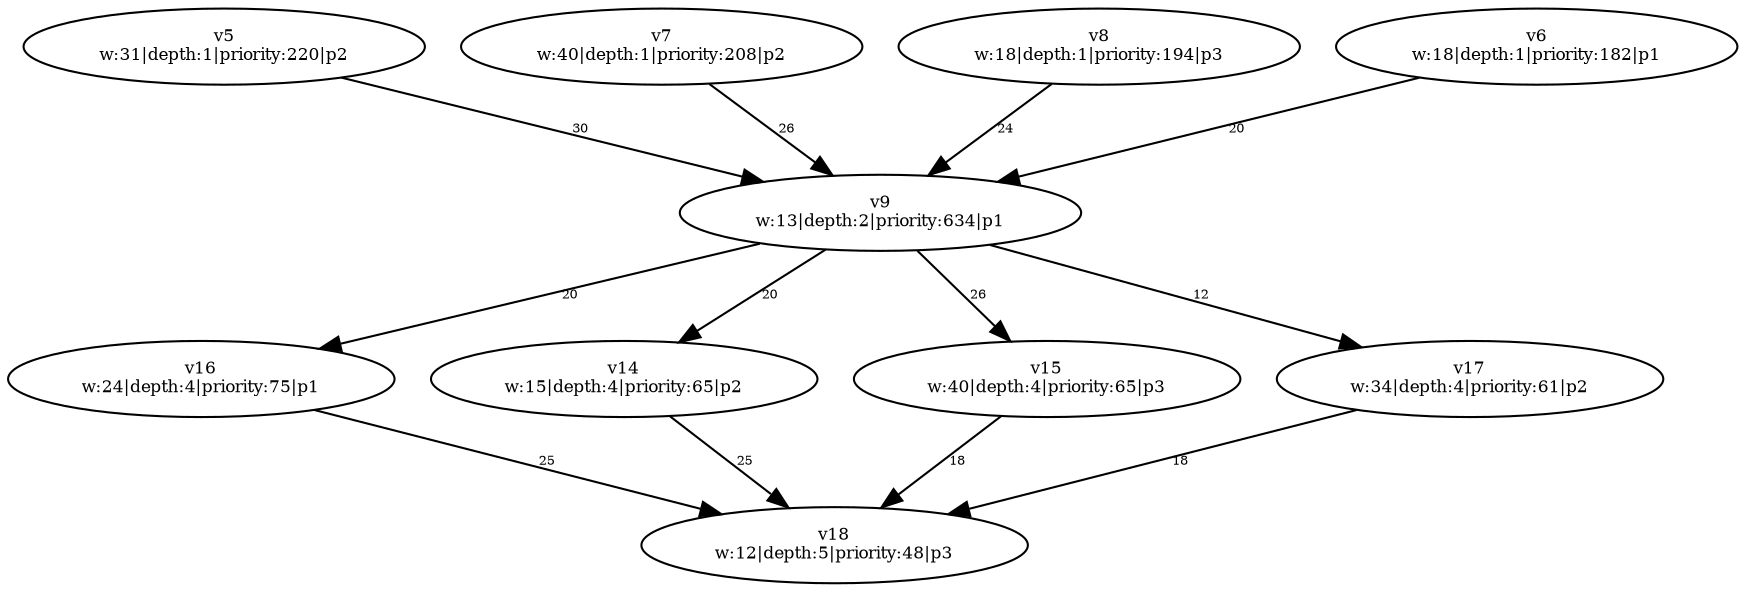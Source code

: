 digraph {
	v5 [label="v5
w:31|depth:1|priority:220|p2" fontsize=8.0]
	v7 [label="v7
w:40|depth:1|priority:208|p2" fontsize=8.0]
	v8 [label="v8
w:18|depth:1|priority:194|p3" fontsize=8.0]
	v6 [label="v6
w:18|depth:1|priority:182|p1" fontsize=8.0]
	v9 [label="v9
w:13|depth:2|priority:634|p1" fontsize=8.0]
	v16 [label="v16
w:24|depth:4|priority:75|p1" fontsize=8.0]
	v14 [label="v14
w:15|depth:4|priority:65|p2" fontsize=8.0]
	v15 [label="v15
w:40|depth:4|priority:65|p3" fontsize=8.0]
	v17 [label="v17
w:34|depth:4|priority:61|p2" fontsize=8.0]
	v18 [label="v18
w:12|depth:5|priority:48|p3" fontsize=8.0]
	v5 -> v9 [label=30 constraint=true fontsize=6.0]
	v6 -> v9 [label=20 constraint=true fontsize=6.0]
	v7 -> v9 [label=26 constraint=true fontsize=6.0]
	v8 -> v9 [label=24 constraint=true fontsize=6.0]
	v14 -> v18 [label=25 constraint=true fontsize=6.0]
	v15 -> v18 [label=18 constraint=true fontsize=6.0]
	v16 -> v18 [label=25 constraint=true fontsize=6.0]
	v17 -> v18 [label=18 constraint=true fontsize=6.0]
	v9 -> v15 [label=26 constraint=true fontsize=6.0]
	v9 -> v17 [label=12 constraint=true fontsize=6.0]
	v9 -> v16 [label=20 constraint=true fontsize=6.0]
	v9 -> v14 [label=20 constraint=true fontsize=6.0]
}
